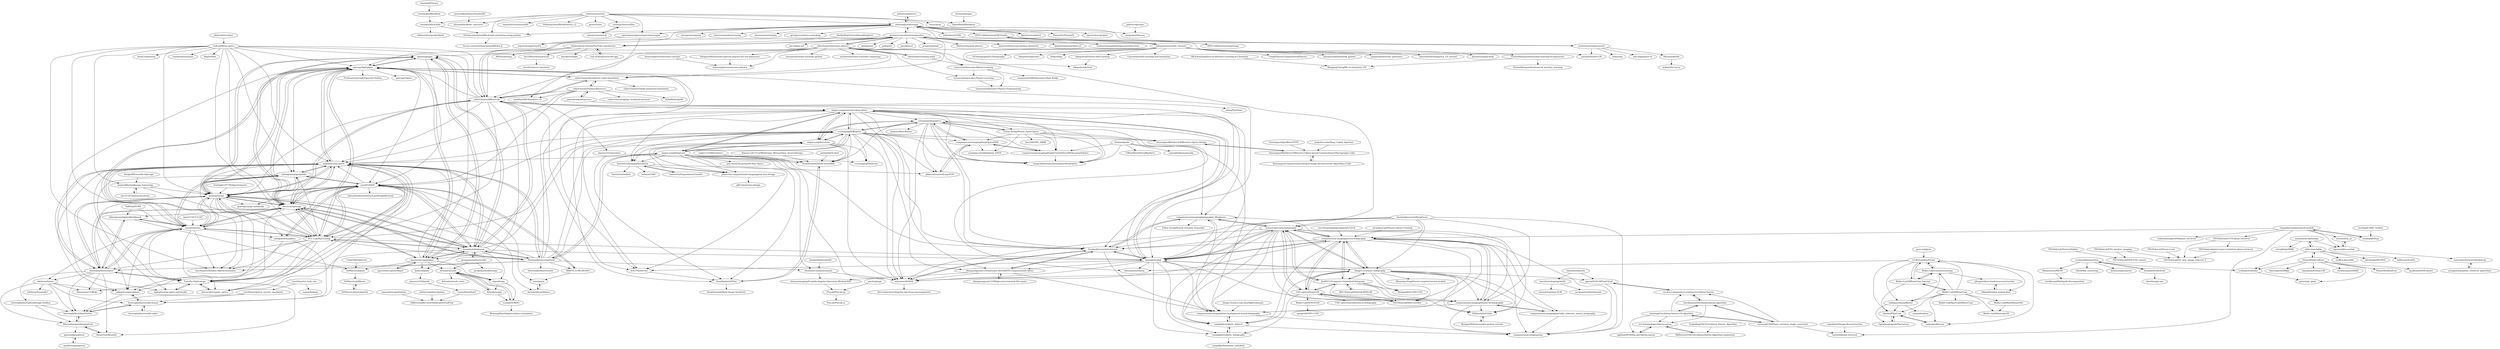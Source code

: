 digraph G {
"poliastro/poliastro" -> "einsteinpy/einsteinpy" ["e"=1]
"wbierbower/awesome-physics" -> "SwapneelM/awesome-particle-physics-for-non-physicists"
"wbierbower/awesome-physics" -> "nschloe/awesome-scientific-computing" ["e"=1]
"wbierbower/awesome-physics" -> "donovanglover/awesome-physics"
"wbierbower/awesome-physics" -> "quantum-visualizations/qmsolve"
"wbierbower/awesome-physics" -> "nbro/understanding-math" ["e"=1]
"wbierbower/awesome-physics" -> "opticspy/lightpipes"
"wbierbower/awesome-physics" -> "rossant/awesome-scientific-python"
"wbierbower/awesome-physics" -> "bchao1/awesome-holography"
"wbierbower/awesome-physics" -> "tensorush/Awesome-Maths-Learning"
"wbierbower/awesome-physics" -> "tensorush/Awesome-Physics-Learning"
"wbierbower/awesome-physics" -> "rafael-fuente/Incoherent-Light-Simulation"
"wbierbower/awesome-physics" -> "mperrin/poppy"
"wavefrontshaping/complexPyTorch" -> "computational-imaging/neural-holography" ["e"=1]
"Waller-Lab/LenslessLearning" -> "LCAV/LenslessPiCam"
"Waller-Lab/LenslessLearning" -> "siddiquesalman/flatnet"
"Waller-Lab/LenslessLearning" -> "jdrego/robust-lensless-reconstruction"
"Waller-Lab/LenslessLearning" -> "Waller-Lab/DiffuserCam-Tutorial"
"jonfanlab/GLOnet" -> "DeanHazineh/DFlat-tensorflow" ["e"=1]
"vsitzmann/deepoptics" -> "computational-imaging/DeepOpticsHDR"
"vsitzmann/deepoptics" -> "Ethan-Tseng/Neural_Nano-Optics"
"vsitzmann/deepoptics" -> "vccimaging/DiffOptics"
"vsitzmann/deepoptics" -> "computational-imaging/DepthFromDefocusWithLearnedOptics"
"vsitzmann/deepoptics" -> "wang-lizhi/QuantizationAwareDeepOptics"
"vsitzmann/deepoptics" -> "qilinsun/LearnedLargeFOV"
"vsitzmann/deepoptics" -> "DeanHazineh/DFlat-tensorflow"
"vsitzmann/deepoptics" -> "facebookresearch/holotorch"
"vsitzmann/deepoptics" -> "pvjosue/WaveBlocks"
"vsitzmann/deepoptics" -> "whywww/ASASM"
"vsitzmann/deepoptics" -> "ebezzam/waveprop"
"vsitzmann/deepoptics" -> "singer-yang/AutoLens"
"mjhoptics/ray-optics" -> "quartiq/rayopt"
"mjhoptics/ray-optics" -> "Sterncat/opticspy"
"mjhoptics/ray-optics" -> "brandondube/prysm"
"mjhoptics/ray-optics" -> "DCC-Lab/RayTracing"
"mjhoptics/ray-optics" -> "TracePy-Org/tracepy"
"mjhoptics/ray-optics" -> "mjhoptics/ray-optics-notebooks"
"mjhoptics/ray-optics" -> "HarrisonKramer/optiland"
"mjhoptics/ray-optics" -> "mess42/pyrate"
"mjhoptics/ray-optics" -> "opticspy/lightpipes"
"mjhoptics/ray-optics" -> "vccimaging/DiffOptics"
"mjhoptics/ray-optics" -> "bryancole/raypier_optics"
"mjhoptics/ray-optics" -> "heterophyllus/Geopter"
"mjhoptics/ray-optics" -> "Garchupiter/Kraken-Optical-Simulator"
"mjhoptics/ray-optics" -> "cihologramas/pyoptools"
"mjhoptics/ray-optics" -> "mjhoptics/opticalglass"
"Sourangsu/Multilevel-Diffractive-Optics-Design" -> "Sourangsu/Multilevel-Diffractive-Optics-based-Computational-Photography-Code"
"spacetelescope/poppy" -> "spacetelescope/webbpsf" ["e"=1]
"spacetelescope/poppy" -> "mperrin/poppy"
"spacetelescope/poppy" -> "opticspy/lightpipes"
"spacetelescope/poppy" -> "Sterncat/opticspy"
"spacetelescope/poppy" -> "brandondube/prysm"
"spacetelescope/poppy" -> "ehpor/hcipy"
"spacetelescope/poppy" -> "Jashcraf/poke"
"spacetelescope/poppy" -> "mjhoptics/ray-optics"
"spacetelescope/poppy" -> "AOtools/aotools"
"spacetelescope/poppy" -> "DeMarcoLab/juno"
"DCC-Lab/RayTracing" -> "quartiq/rayopt"
"DCC-Lab/RayTracing" -> "mjhoptics/ray-optics"
"DCC-Lab/RayTracing" -> "Sterncat/opticspy"
"DCC-Lab/RayTracing" -> "mess42/pyrate"
"DCC-Lab/RayTracing" -> "TracePy-Org/tracepy"
"DCC-Lab/RayTracing" -> "opticspy/lightpipes"
"DCC-Lab/RayTracing" -> "xzos/PyZDDE"
"DCC-Lab/RayTracing" -> "vccimaging/DiffOptics"
"DCC-Lab/RayTracing" -> "brandondube/prysm"
"DCC-Lab/RayTracing" -> "heterophyllus/Geopter"
"DCC-Lab/RayTracing" -> "Garchupiter/Kraken-Optical-Simulator"
"DCC-Lab/RayTracing" -> "mjhoptics/opticalglass"
"DCC-Lab/RayTracing" -> "kaanaksit/odak"
"DCC-Lab/RayTracing" -> "cihologramas/pyoptools"
"DCC-Lab/RayTracing" -> "bryancole/raypier_optics"
"openUC2/UC2-GIT" -> "mess42/pyrate" ["e"=1]
"SwapneelM/awesome-particle-physics-for-non-physicists" -> "donovanglover/awesome-physics"
"GRTLCollaboration/GRChombo" -> "GRTLCollaboration/engrenage" ["e"=1]
"GRTLCollaboration/GRChombo" -> "zachetienne/nrpytutorial"
"isyiming/Gerchberg-Saxton-GS-algorithm" -> "mvchalupnik/gerchberg-saxton"
"isyiming/Gerchberg-Saxton-GS-algorithm" -> "wxwang0104/Phase_retrieval_single_constraint"
"isyiming/Gerchberg-Saxton-GS-algorithm" -> "kurokuman/Gerchberg-Saxton-algorithm"
"isyiming/Gerchberg-Saxton-GS-algorithm" -> "mpDean9939/slm-gerchberg-saxton"
"isyiming/Gerchberg-Saxton-GS-algorithm" -> "csi-dcsc/compressive-sensing-Gerchberg-Saxton"
"tomgoldstein/phasepack-matlab" -> "necroen/toy_pr"
"tomgoldstein/phasepack-matlab" -> "ricedsp/prDeep"
"tomgoldstein/phasepack-matlab" -> "sudarshannagesh90/phase_retrieval"
"tomgoldstein/phasepack-matlab" -> "THUHoloLab/CCTV-phase-retrieval"
"tomgoldstein/phasepack-matlab" -> "liponan/ghio-matlab"
"tomgoldstein/phasepack-matlab" -> "computational-imaging/neural-holography"
"tomgoldstein/phasepack-matlab" -> "tuelwer/phase-retrieval"
"manoharan-lab/holopy" -> "adda-team/adda"
"manoharan-lab/holopy" -> "catrujilla/pyDHM"
"manoharan-lab/holopy" -> "liponan/ghio-matlab"
"brandondube/prysm" -> "mjhoptics/ray-optics"
"brandondube/prysm" -> "spacetelescope/poppy"
"brandondube/prysm" -> "quartiq/rayopt"
"brandondube/prysm" -> "bryancole/raypier_optics"
"brandondube/prysm" -> "Sterncat/opticspy"
"brandondube/prysm" -> "mperrin/poppy"
"brandondube/prysm" -> "xzos/PyZDDE"
"brandondube/prysm" -> "DCC-Lab/RayTracing"
"brandondube/prysm" -> "Jashcraf/poke"
"brandondube/prysm" -> "HarrisonKramer/optiland"
"brandondube/prysm" -> "rafael-fuente/diffractsim"
"brandondube/prysm" -> "jacopoantonello/zernike"
"brandondube/prysm" -> "kaanaksit/odak"
"brandondube/prysm" -> "vccimaging/DiffOptics"
"brandondube/prysm" -> "ehpor/hcipy"
"csi-dcsc/compressive-sensing-Gerchberg-Saxton" -> "ppozzi/SLM-3dPointCloud"
"csi-dcsc/compressive-sensing-Gerchberg-Saxton" -> "kurokuman/Gerchberg-Saxton-algorithm"
"LoveDaisy/ice_halo_sim" -> "naavis/haloray"
"LoveDaisy/ice_halo_sim" -> "LoveDaisy/optical_system_simulation"
"nzhagen/zemaxglass" -> "mjhoptics/opticalglass"
"nzhagen/zemaxglass" -> "heterophyllus/vscode-zemax"
"nzhagen/zemaxglass" -> "xzos/PyZDDE"
"dariussullivan/libzmx" -> "xzos/pyzos"
"facebookresearch/DeepFocus" -> "bchao1/awesome-holography"
"facebookresearch/DeepFocus" -> "computational-imaging/neural-3d-holography"
"facebookresearch/DeepFocus" -> "liangs111/tensor_holography"
"facebookresearch/DeepFocus" -> "computational-imaging/neural-holography"
"facebookresearch/DeepFocus" -> "complight/realistic_defocus"
"facebookresearch/DeepFocus" -> "computational-imaging/olas"
"facebookresearch/DeepFocus" -> "kaanaksit/odak"
"facebookresearch/DeepFocus" -> "facebookresearch/holotorch"
"HarrisonKramer/optiland" -> "mjhoptics/ray-optics"
"HarrisonKramer/optiland" -> "quartiq/rayopt"
"HarrisonKramer/optiland" -> "HarrisonKramer/LensAI"
"HarrisonKramer/optiland" -> "Sterncat/opticspy"
"HarrisonKramer/optiland" -> "singer-yang/DeepLens"
"HarrisonKramer/optiland" -> "brandondube/prysm"
"HarrisonKramer/optiland" -> "opticspy/lightpipes"
"HarrisonKramer/optiland" -> "Garchupiter/Kraken-Optical-Simulator"
"HarrisonKramer/optiland" -> "DCC-Lab/RayTracing"
"HarrisonKramer/optiland" -> "vccimaging/DiffOptics"
"HarrisonKramer/optiland" -> "singer-yang/AutoLens"
"HarrisonKramer/optiland" -> "MREYE-LUMC/ZOSPy"
"HarrisonKramer/optiland" -> "singer-yang/awesome-deep-optics"
"HarrisonKramer/optiland" -> "chromatix-team/chromatix"
"HarrisonKramer/optiland" -> "heterophyllus/Geopter"
"einsteinpy/einsteinpy" -> "kpeeters/cadabra2" ["e"=1]
"einsteinpy/einsteinpy" -> "zachetienne/nrpytutorial"
"einsteinpy/einsteinpy" -> "poliastro/poliastro" ["e"=1]
"einsteinpy/einsteinpy" -> "spacetimeengineer/spacetimeengine"
"einsteinpy/einsteinpy" -> "wojciechczaja/GraviPy"
"einsteinpy/einsteinpy" -> "PlasmaPy/PlasmaPy" ["e"=1]
"einsteinpy/einsteinpy" -> "GRTLCollaboration/GRChombo"
"einsteinpy/einsteinpy" -> "spacetelescope/jwst" ["e"=1]
"einsteinpy/einsteinpy" -> "bshoshany/OGRe" ["e"=1]
"einsteinpy/einsteinpy" -> "astropy/astroquery" ["e"=1]
"einsteinpy/einsteinpy" -> "quantum-visualizations/qmsolve"
"einsteinpy/einsteinpy" -> "Python-simulation/Black-hole-simulation-using-python"
"einsteinpy/einsteinpy" -> "lenstronomy/lenstronomy" ["e"=1]
"einsteinpy/einsteinpy" -> "duetosymmetry/qnm" ["e"=1]
"einsteinpy/einsteinpy" -> "georgestein/ml-in-cosmology" ["e"=1]
"TracePy-Org/tracepy" -> "bryancole/raypier_optics"
"TracePy-Org/tracepy" -> "BeamFour/Beam42"
"TracePy-Org/tracepy" -> "mjhoptics/ray-optics-notebooks"
"TracePy-Org/tracepy" -> "heterophyllus/Geopter"
"TracePy-Org/tracepy" -> "dinosauria123/Koko"
"Waller-Lab/DiffuserCam" -> "Waller-Lab/DiffuserCam-Tutorial"
"Waller-Lab/DiffuserCam" -> "Waller-Lab/LenslessLearning"
"Waller-Lab/DiffuserCam" -> "siddiquesalman/flatnet"
"Waller-Lab/DiffuserCam" -> "Waller-Lab/Miniscope3D"
"Waller-Lab/DiffuserCam" -> "Waller-Lab/SpectralDiffuserCam"
"Waller-Lab/DiffuserCam" -> "Waller-Lab/MultiWienerNet"
"Waller-Lab/DiffuserCam" -> "LCAV/LenslessPiCam"
"Waller-Lab/DiffuserCam" -> "vboomi/PhlatCam"
"Waller-Lab/DiffuserCam" -> "tanjasper/flatcam"
"spacetelescope/webbpsf" -> "spacetelescope/poppy" ["e"=1]
"wxwang0104/Phase_retrieval_single_constraint" -> "kurokuman/Gerchberg-Saxton-algorithm"
"wxwang0104/Phase_retrieval_single_constraint" -> "isyiming/Gerchberg-Saxton-GS-algorithm"
"wxwang0104/Phase_retrieval_single_constraint" -> "csi-dcsc/compressive-sensing-Gerchberg-Saxton"
"wxwang0104/Phase_retrieval_single_constraint" -> "tuelwer/phase-retrieval"
"ricedsp/prDeep" -> "tomgoldstein/phasepack-matlab"
"mjhoptics/ray-optics-notebooks" -> "TracePy-Org/tracepy"
"mjhoptics/opticalglass" -> "heterophyllus/vscode-zemax"
"mjhoptics/opticalglass" -> "heterophyllus/GlassPlotter"
"zachetienne/nrpytutorial" -> "GRTLCollaboration/GRChombo"
"zachetienne/nrpytutorial" -> "Sbozzolo/kuibit"
"zachetienne/nrpytutorial" -> "nrpy/nrpy"
"zachetienne/nrpytutorial" -> "paralab/Dendro-GR"
"zachetienne/nrpytutorial" -> "nds-org/jupyter-et"
"jacopoantonello/zernike" -> "jacopoantonello/enzpy"
"jacopoantonello/zernike" -> "AOtools/aotools"
"jacopoantonello/zernike" -> "brandondube/prysm"
"cwgoddard/Image-Reconstruction" -> "tuelwer/phase-retrieval"
"THUHoloLab/FZA_lensless_imaging" -> "THUHoloLab/DNN-FZA_camera"
"THUHoloLab/FZA_lensless_imaging" -> "THUHoloLab/CS_twin_image_removal_1"
"ehpor/hcipy" -> "AOtools/aotools"
"ehpor/hcipy" -> "AOtools/soapy"
"ehpor/hcipy" -> "rconan/OOMAO"
"CodeFHD/OptiCore" -> "DeMarcoLab/juno"
"pearsonkyle/Data-VisualizAR" -> "silvaan/blackhole_raytracer" ["e"=1]
"kurokuman/Gerchberg-Saxton-algorithm" -> "csi-dcsc/compressive-sensing-Gerchberg-Saxton"
"kurokuman/Gerchberg-Saxton-algorithm" -> "wxwang0104/Phase_retrieval_single_constraint"
"kurokuman/Gerchberg-Saxton-algorithm" -> "mvchalupnik/gerchberg-saxton"
"kurokuman/Gerchberg-Saxton-algorithm" -> "isyiming/Gerchberg-Saxton-GS-algorithm"
"lukepolson/Python-Self-Learning" -> "lukepolson/School"
"Python-simulation/Black-hole-simulation-using-python" -> "lucass-carneiro/QuasinormalModes.jl"
"Waller-Lab/DiffuserCam-Tutorial" -> "Waller-Lab/DiffuserCam"
"Waller-Lab/DiffuserCam-Tutorial" -> "LCAV/LenslessPiCam"
"Waller-Lab/DiffuserCam-Tutorial" -> "vboomi/PhlatCam"
"Waller-Lab/DiffuserCam-Tutorial" -> "Waller-Lab/LenslessLearning"
"ml4astro/galaxy2galaxy" -> "DifferentiableUniverseInitiative/GalFlow"
"Sourangsu/OpenWaveFDTD" -> "Sourangsu/Multilevel-Diffractive-Optics-based-Computational-Photography-Code"
"Sourangsu/Computational-Integral-Image-Recontruction-Algorithms-Code" -> "Sourangsu/Multilevel-Diffractive-Optics-based-Computational-Photography-Code"
"spacetimeengineer/spacetimeengine" -> "wojciechczaja/GraviPy"
"spacetimeengineer/spacetimeengine" -> "marl0ny/QM-Simulator-1D" ["e"=1]
"THUHoloLab/TextureDeblur" -> "THUHoloLab/DNN-FZA_camera"
"mess42/pyrate" -> "quartiq/rayopt"
"mess42/pyrate" -> "Sterncat/opticspy"
"mess42/pyrate" -> "heterophyllus/Geopter"
"mess42/pyrate" -> "cihologramas/pyoptools"
"mess42/pyrate" -> "mjhoptics/ray-optics"
"mess42/pyrate" -> "DCC-Lab/RayTracing"
"mess42/pyrate" -> "chbergmann/OpticsWorkbench"
"mess42/pyrate" -> "nzhagen/zemaxglass"
"mess42/pyrate" -> "TracePy-Org/tracepy"
"mess42/pyrate" -> "edeforas/Astree"
"mess42/pyrate" -> "opticspy/lightpipes"
"mess42/pyrate" -> "Garchupiter/Kraken-Optical-Simulator"
"mess42/pyrate" -> "xzos/PyZDDE"
"mess42/pyrate" -> "bryancole/raypier_optics"
"mess42/pyrate" -> "mjhoptics/opticalglass"
"computational-imaging/DeepOpticsHDR" -> "vsitzmann/deepoptics"
"computational-imaging/DeepOpticsHDR" -> "computational-imaging/DepthFromDefocusWithLearnedOptics"
"computational-imaging/DeepOpticsHDR" -> "qilinsun/LearnedLargeFOV"
"computational-imaging/DeepOpticsHDR" -> "wang-lizhi/QuantizationAwareDeepOptics"
"computational-imaging/DeepOpticsHDR" -> "yuanlong-o/mobilephone_EDOF"
"FlorianMarquardt/machine-learning-for-physicists" -> "FlorianMarquardt/advanced_machine_learning"
"FlorianMarquardt/machine-learning-for-physicists" -> "BingqingCheng/ML-in-chemistry-101"
"sirxemic/Interstellar" -> "sirxemic/wormhole"
"rossning92/Blackhole" -> "oseiskar/black-hole"
"AHU-HoloLab/HoloLib-MATLAB" -> "JackHCC/Computer-Generated-Hologram"
"AHU-HoloLab/HoloLib-MATLAB" -> "THUHoloLab/Holo-encoder"
"rafael-fuente/Python-Raytracer" -> "jamesbowman/raytrace"
"rafael-fuente/Python-Raytracer" -> "rafael-fuente/Incoherent-Light-Simulation"
"rafael-fuente/Python-Raytracer" -> "rafael-fuente/sightpy-weekend-raytracer"
"rafael-fuente/Python-Raytracer" -> "rafael-fuente/diffractsim"
"rafael-fuente/Python-Raytracer" -> "Pella86/Snake4d"
"rafael-fuente/Python-Raytracer" -> "marl0ny/QM-Simulator-1D" ["e"=1]
"rafael-fuente/Python-Raytracer" -> "xzos/PyZDDE"
"rafael-fuente/Python-Raytracer" -> "mjhoptics/ray-optics"
"liponan/ghio-matlab" -> "necroen/toy_pr"
"liponan/ghio-matlab" -> "samuelmcdermott/shrinkwrap"
"UNC-optics/DeepCGH" -> "JackHCC/Computer-Generated-Hologram"
"UNC-optics/DeepCGH" -> "THUHoloLab/Holo-encoder"
"UNC-optics/DeepCGH" -> "computational-imaging/neural-holography"
"UNC-optics/DeepCGH" -> "bchao1/awesome-holography"
"UNC-optics/DeepCGH" -> "Waller-Lab/NOVOCGH"
"UNC-optics/DeepCGH" -> "computational-imaging/neural-3d-holography"
"UNC-optics/DeepCGH" -> "UNC-optics/Introduction-to-holography"
"UNC-optics/DeepCGH" -> "complight/realistic_holography"
"UNC-optics/DeepCGH" -> "liangs111/tensor_holography"
"qilinsun/LearnedLargeFOV" -> "computational-imaging/DeepOpticsHDR"
"HomerReid/scuff-em" -> "HomerReid/buff-em"
"HomerReid/scuff-em" -> "jmakitalo/for90-mom2"
"HomerReid/scuff-em" -> "ovidiopr/scattnlay"
"HomerReid/scuff-em" -> "fancompute/fdfdpy" ["e"=1]
"HomerReid/scuff-em" -> "adda-team/adda"
"HomerReid/scuff-em" -> "gevero/py_gmm"
"HomerReid/scuff-em" -> "Gjacquenot/Puma-EM" ["e"=1]
"HomerReid/scuff-em" -> "wsshin/maxwellfdfd" ["e"=1]
"heterophyllus/vscode-zemax" -> "heterophyllus/GlassPlotter"
"heterophyllus/vscode-zemax" -> "heterophyllus/vscode-codev"
"heterophyllus/vscode-zemax" -> "mjhoptics/opticalglass"
"THUHoloLab/Dense-U-net" -> "THUHoloLab/CS_twin_image_removal_1"
"ovidiopr/scattnlay" -> "gevero/py_gmm"
"TanGeeGo/ImagingSimulation" -> "TanGeeGo/DegradationTransfer"
"TanGeeGo/ImagingSimulation" -> "TanGeeGo/toolbox"
"TanGeeGo/ImagingSimulation" -> "qilinsun/LearnedLargeFOV"
"TanGeeGo/ImagingSimulation" -> "leehsiu/UABC"
"TanGeeGo/ImagingSimulation" -> "princeton-computational-imaging/joint-lens-design"
"Sterncat/opticspy" -> "quartiq/rayopt"
"Sterncat/opticspy" -> "mjhoptics/ray-optics"
"Sterncat/opticspy" -> "mess42/pyrate"
"Sterncat/opticspy" -> "opticspy/lightpipes"
"Sterncat/opticspy" -> "cihologramas/pyoptools"
"Sterncat/opticspy" -> "mperrin/poppy"
"Sterncat/opticspy" -> "DCC-Lab/RayTracing"
"Sterncat/opticspy" -> "spacetelescope/poppy"
"Sterncat/opticspy" -> "xzos/PyZDDE"
"Sterncat/opticspy" -> "heterophyllus/Geopter"
"Sterncat/opticspy" -> "brandondube/prysm"
"Sterncat/opticspy" -> "TracePy-Org/tracepy"
"Sterncat/opticspy" -> "HarrisonKramer/optiland"
"Sterncat/opticspy" -> "chbergmann/OpticsWorkbench"
"Sterncat/opticspy" -> "rafael-fuente/diffractsim"
"pyxu-org/pyxu" -> "LCAV/LenslessPiCam" ["e"=1]
"quartiq/rayopt" -> "mjhoptics/ray-optics"
"quartiq/rayopt" -> "Sterncat/opticspy"
"quartiq/rayopt" -> "cihologramas/pyoptools"
"quartiq/rayopt" -> "mess42/pyrate"
"quartiq/rayopt" -> "quartiq/rayopt-notebooks"
"quartiq/rayopt" -> "DCC-Lab/RayTracing"
"quartiq/rayopt" -> "xzos/PyZDDE"
"quartiq/rayopt" -> "TracePy-Org/tracepy"
"quartiq/rayopt" -> "mperrin/poppy"
"quartiq/rayopt" -> "nzhagen/zemaxglass"
"quartiq/rayopt" -> "opticspy/lightpipes"
"quartiq/rayopt" -> "heterophyllus/Geopter"
"quartiq/rayopt" -> "mjhoptics/opticalglass"
"quartiq/rayopt" -> "brandondube/prysm"
"quartiq/rayopt" -> "Garchupiter/Kraken-Optical-Simulator"
"Sbozzolo/kuibit" -> "wokast/PyCactus"
"amv213/ComponentLibrary" -> "damienBloch/inkscape-raytracing"
"spacetelescope/tinytim" -> "DifferentiableUniverseInitiative/GalFlow"
"AOtools/soapy" -> "AOtools/aotools"
"AOtools/soapy" -> "rconan/OOMAO"
"rafael-fuente/Incoherent-Light-Simulation" -> "rafael-fuente/diffractsim"
"rafael-fuente/Incoherent-Light-Simulation" -> "rafael-fuente/N-body-numerical-simulation"
"rafael-fuente/Incoherent-Light-Simulation" -> "opticspy/lightpipes"
"rafael-fuente/Incoherent-Light-Simulation" -> "rafael-fuente/Python-Raytracer"
"heterophyllus/OpticalDesign-Toolbox" -> "heterophyllus/GlassPlotter"
"heterophyllus/OpticalDesign-Toolbox" -> "dibyendumajumdar/goptical"
"DeMarcoLab/autolamella" -> "DeMarcoLab/fibsem"
"raghu1153/MetaOptics" -> "DeanHazineh/DFlat-tensorflow" ["e"=1]
"tanjasper/flatcam" -> "vboomi/PhlatCam"
"jorgebaccauis/Deep_Coded_Aperture" -> "Sourangsu/Multilevel-Diffractive-Optics-based-Computational-Photography-Code"
"ppozzi/SLM-3dPointCloud" -> "csi-dcsc/compressive-sensing-Gerchberg-Saxton"
"ppozzi/SLM-3dPointCloud" -> "computational-imaging/olas"
"siddiquesalman/flatnet" -> "vboomi/PhlatCam"
"siddiquesalman/flatnet" -> "OpenImagingLab/PhoCoLens"
"siddiquesalman/flatnet" -> "antipa/lensless"
"ptycho/ptypy" -> "PtyLab/PtyLab.py"
"heterophyllus/vscode-codev" -> "heterophyllus/vscode-zemax"
"LoveDaisy/optical_system_simulation" -> "heterophyllus/vscode-zemax"
"LoveDaisy/optical_system_simulation" -> "heterophyllus/GlassPlotter"
"dibyendumajumdar/goptical" -> "BeamFour/Beam42"
"dibyendumajumdar/goptical" -> "galchinsky/goptical"
"dibyendumajumdar/goptical" -> "heterophyllus/GlassPlotter"
"heterophyllus/GlassPlotter" -> "heterophyllus/vscode-zemax"
"heterophyllus/GlassPlotter" -> "dibyendumajumdar/goptical"
"lukepolson/youtube_channel" -> "quantum-visualizations/qmsolve"
"lukepolson/youtube_channel" -> "lukepolson/Python-Self-Learning"
"lukepolson/youtube_channel" -> "PyTomography/PyTomography" ["e"=1]
"lukepolson/youtube_channel" -> "lukepolson/qmsolve"
"lukepolson/youtube_channel" -> "sfepy/sfepy" ["e"=1]
"lukepolson/youtube_channel" -> "Ceyron/machine-learning-and-simulation" ["e"=1]
"lukepolson/youtube_channel" -> "rafael-fuente/diffractsim"
"lukepolson/youtube_channel" -> "CompPhysics/ComputationalPhysics" ["e"=1]
"lukepolson/youtube_channel" -> "FlorianMarquardt/machine-learning-for-physicists"
"lukepolson/youtube_channel" -> "dynamicslab/databook_python" ["e"=1]
"lukepolson/youtube_channel" -> "lukepolson/School"
"lukepolson/youtube_channel" -> "joamatab/awesome_photonics" ["e"=1]
"lukepolson/youtube_channel" -> "c0rychu/SchrodingerEq_1D_tutorial"
"lukepolson/youtube_channel" -> "dynamicslab/pysindy" ["e"=1]
"lukepolson/youtube_channel" -> "einsteinpy/einsteinpy"
"ML4chemArg/Intro-to-Machine-Learning-in-Chemistry" -> "BingqingCheng/ML-in-chemistry-101"
"rafael-fuente/diffractsim" -> "rafael-fuente/Incoherent-Light-Simulation"
"rafael-fuente/diffractsim" -> "brandondube/prysm"
"rafael-fuente/diffractsim" -> "quantum-visualizations/qmsolve"
"rafael-fuente/diffractsim" -> "mjhoptics/ray-optics"
"rafael-fuente/diffractsim" -> "Sterncat/opticspy"
"rafael-fuente/diffractsim" -> "opticspy/lightpipes"
"rafael-fuente/diffractsim" -> "kaanaksit/odak"
"rafael-fuente/diffractsim" -> "kch3782/torcwa" ["e"=1]
"rafael-fuente/diffractsim" -> "mperrin/poppy"
"rafael-fuente/diffractsim" -> "quartiq/rayopt"
"rafael-fuente/diffractsim" -> "DCC-Lab/RayTracing"
"rafael-fuente/diffractsim" -> "spacetelescope/poppy"
"rafael-fuente/diffractsim" -> "singer-yang/awesome-deep-optics"
"rafael-fuente/diffractsim" -> "facebookresearch/holotorch"
"rafael-fuente/diffractsim" -> "sbyrnes321/metalens" ["e"=1]
"rantonels/starless" -> "rantonels/schwarzschild"
"rantonels/starless" -> "oseiskar/black-hole"
"rantonels/starless" -> "einsteinpy/einsteinpy"
"rantonels/starless" -> "HollowaySean/BlackHoleViz_v2"
"rantonels/starless" -> "flannelhead/blackstar"
"rantonels/starless" -> "Python-simulation/Black-hole-simulation-using-python"
"rantonels/starless" -> "spacetimeengineer/spacetimeengine"
"rantonels/starless" -> "silvaan/blackhole_raytracer"
"rantonels/starless" -> "gyoto/Gyoto"
"rantonels/starless" -> "sirxemic/Interstellar"
"rantonels/starless" -> "luxsrc/gray"
"liangs111/tensor_holography" -> "computational-imaging/neural-holography"
"liangs111/tensor_holography" -> "computational-imaging/neural-3d-holography"
"liangs111/tensor_holography" -> "bchao1/awesome-holography"
"liangs111/tensor_holography" -> "UNC-optics/DeepCGH"
"liangs111/tensor_holography" -> "JackHCC/Computer-Generated-Hologram"
"liangs111/tensor_holography" -> "computational-imaging/olas"
"liangs111/tensor_holography" -> "computational-imaging/partially_coherent_neural_holography"
"liangs111/tensor_holography" -> "kaanaksit/odak"
"liangs111/tensor_holography" -> "THUHoloLab/Holo-encoder"
"liangs111/tensor_holography" -> "ppozzi/SLM-3dPointCloud"
"liangs111/tensor_holography" -> "Zhenxing-Dong/Fourier-inspired-neural-module"
"liangs111/tensor_holography" -> "SXHyeah/Self-Holo"
"liangs111/tensor_holography" -> "whywww/ASASM"
"liangs111/tensor_holography" -> "complight/realistic_defocus"
"liangs111/tensor_holography" -> "flyingwolfz/CCNN-CGH"
"mcmahon-lab/Physics-Aware-Training" -> "computational-imaging/neural-holography" ["e"=1]
"bryancole/raypier_optics" -> "TracePy-Org/tracepy"
"tensorush/Awesome-Maths-Learning" -> "manjunath5496/Awesome-Math-Books" ["e"=1]
"tensorush/Awesome-Maths-Learning" -> "tensorush/Awesome-Physics-Learning"
"tensorush/Awesome-Maths-Learning" -> "tensorush/Awesome-Physics-Programming"
"quantum-visualizations/qmsolve" -> "rafael-fuente/diffractsim"
"quantum-visualizations/qmsolve" -> "qutip/qutip" ["e"=1]
"quantum-visualizations/qmsolve" -> "lukepolson/youtube_channel"
"quantum-visualizations/qmsolve" -> "rafael-fuente/Incoherent-Light-Simulation"
"quantum-visualizations/qmsolve" -> "wbierbower/awesome-physics"
"quantum-visualizations/qmsolve" -> "psi4/psi4" ["e"=1]
"quantum-visualizations/qmsolve" -> "pyscf/pyscf" ["e"=1]
"quantum-visualizations/qmsolve" -> "jcmgray/quimb" ["e"=1]
"quantum-visualizations/qmsolve" -> "einsteinpy/einsteinpy"
"quantum-visualizations/qmsolve" -> "nilsberglund-orleans/YouTube-simulations"
"quantum-visualizations/qmsolve" -> "Matheart/manim-physics" ["e"=1]
"quantum-visualizations/qmsolve" -> "lmmentel/awesome-python-chemistry" ["e"=1]
"quantum-visualizations/qmsolve" -> "qojulia/QuantumOptics.jl" ["e"=1]
"quantum-visualizations/qmsolve" -> "ssebastianmag/hydrogen-wavefunctions"
"quantum-visualizations/qmsolve" -> "jax-md/jax-md" ["e"=1]
"rossning92/movy" -> "rossning92/Blackhole" ["e"=1]
"HackerPoet/FractalSoundExplorer" -> "nilsberglund-orleans/YouTube-simulations" ["e"=1]
"burghoff/Scientific-Inkscape" -> "damienBloch/inkscape-raytracing" ["e"=1]
"THUHoloLab/Holo-encoder" -> "UNC-optics/DeepCGH"
"flyingwolfz/holoencoder-python-version" -> "SXHyeah/Self-Holo"
"TadPath/PUMA" -> "chbergmann/OpticsWorkbench" ["e"=1]
"TadPath/PUMA" -> "mess42/pyrate" ["e"=1]
"THUHoloLab/pixel-super-resolution-phase-retrieval" -> "THUHoloLab/CS_twin_image_removal_1"
"THUHoloLab/CCTV-phase-retrieval" -> "THUHoloLab/pixel-super-resolution-phase-retrieval"
"THUHoloLab/CCTV-phase-retrieval" -> "THUHoloLab/CS_twin_image_removal_1"
"kaanaksit/odak" -> "facebookresearch/holotorch"
"kaanaksit/odak" -> "computational-imaging/neural-holography"
"kaanaksit/odak" -> "complight/realistic_defocus"
"kaanaksit/odak" -> "bchao1/awesome-holography"
"kaanaksit/odak" -> "complight/realistic_holography"
"kaanaksit/odak" -> "zhaoguangyuan123/Awesome-SIGGRAPH-Computational-Optics"
"kaanaksit/odak" -> "ebezzam/waveprop"
"kaanaksit/odak" -> "computational-imaging/holographic-AR-glasses"
"kaanaksit/odak" -> "liangs111/tensor_holography"
"kaanaksit/odak" -> "computational-imaging/time-multiplexed-neural-holography"
"kaanaksit/odak" -> "vsitzmann/deepoptics"
"kaanaksit/odak" -> "computational-imaging/neural-3d-holography"
"kaanaksit/odak" -> "singer-yang/awesome-deep-optics"
"kaanaksit/odak" -> "whywww/ASASM"
"kaanaksit/odak" -> "kch3782/torcwa" ["e"=1]
"nilsberglund-orleans/YouTube-simulations" -> "0x23/WaveSimulator2D"
"nilsberglund-orleans/YouTube-simulations" -> "quantum-visualizations/qmsolve"
"nilsberglund-orleans/YouTube-simulations" -> "bastibe/twilight"
"nilsberglund-orleans/YouTube-simulations" -> "tom-mohr/particle-life-app" ["e"=1]
"nilsberglund-orleans/YouTube-simulations" -> "BIDS/colormap" ["e"=1]
"nilsberglund-orleans/YouTube-simulations" -> "rafael-fuente/diffractsim"
"leswright1977/PySpectrometer" -> "quartiq/rayopt" ["e"=1]
"heterophyllus/Geopter" -> "chbergmann/OpticsWorkbench"
"heterophyllus/Geopter" -> "TracePy-Org/tracepy"
"heterophyllus/Geopter" -> "dinosauria123/Koko"
"heterophyllus/Geopter" -> "mess42/pyrate"
"heterophyllus/Geopter" -> "heterophyllus/OpticalDesign-Toolbox"
"heterophyllus/Geopter" -> "edeforas/Astree"
"heterophyllus/Geopter" -> "BeamFour/Beam42"
"heterophyllus/Geopter" -> "heterophyllus/GlassPlotter"
"heterophyllus/Geopter" -> "quartiq/rayopt"
"heterophyllus/Geopter" -> "mjhoptics/ray-optics"
"heterophyllus/Geopter" -> "Sterncat/opticspy"
"damienBloch/inkscape-raytracing" -> "amv213/ComponentLibrary"
"damienBloch/inkscape-raytracing" -> "DCC-Lab/RayTracing"
"damienBloch/inkscape-raytracing" -> "quartiq/rayopt"
"tensorush/Awesome-Physics-Learning" -> "tensorush/Awesome-Physics-Programming"
"Waller-Lab/MultiWienerNet" -> "Waller-Lab/Miniscope3D"
"chbergmann/OpticsWorkbench" -> "heterophyllus/Geopter"
"chbergmann/OpticsWorkbench" -> "mess42/pyrate"
"chbergmann/OpticsWorkbench" -> "DeMarcoLab/juno"
"Raman-Lab-UCLA/Multiclass_Metasurface_InverseDesign" -> "DeanHazineh/DFlat-tensorflow" ["e"=1]
"Hinamoooon/MENP" -> "terekhovpd/Multipole-Decomposition"
"TanGeeGo/DegradationTransfer" -> "TanGeeGo/ImagingSimulation"
"computational-imaging/neural-holography" -> "computational-imaging/neural-3d-holography"
"computational-imaging/neural-holography" -> "liangs111/tensor_holography"
"computational-imaging/neural-holography" -> "bchao1/awesome-holography"
"computational-imaging/neural-holography" -> "UNC-optics/DeepCGH"
"computational-imaging/neural-holography" -> "computational-imaging/partially_coherent_neural_holography"
"computational-imaging/neural-holography" -> "kaanaksit/odak"
"computational-imaging/neural-holography" -> "THUHoloLab/Holo-encoder"
"computational-imaging/neural-holography" -> "facebookresearch/holotorch"
"computational-imaging/neural-holography" -> "SXHyeah/Self-Holo"
"computational-imaging/neural-holography" -> "JackHCC/Computer-Generated-Hologram"
"computational-imaging/neural-holography" -> "computational-imaging/olas"
"computational-imaging/neural-holography" -> "computational-imaging/time-multiplexed-neural-holography"
"computational-imaging/neural-holography" -> "whywww/ASASM"
"computational-imaging/neural-holography" -> "computational-imaging/holographic-AR-glasses"
"computational-imaging/neural-holography" -> "complight/realistic_defocus"
"complight/realistic_holography" -> "complight/realistic_defocus"
"complight/realistic_holography" -> "complight/holobeam_multiholo"
"bshoshany/OGRe" -> "paralab/Dendro-GR" ["e"=1]
"Sourangsu/Multilevel-Diffractive-Optics-based-Computational-Photography-Code" -> "Sourangsu/Multilevel-Diffractive-Optics-Design"
"Sourangsu/Multilevel-Diffractive-Optics-based-Computational-Photography-Code" -> "Sourangsu/Computational-Integral-Image-Recontruction-Algorithms-Code"
"donovanglover/awesome-calculus" -> "donovanglover/awesome-physics"
"mvchalupnik/gerchberg-saxton" -> "MiZhou22/GSA-Gerchberg-Saxton-Algorithm-Implement"
"mvchalupnik/gerchberg-saxton" -> "mpDean9939/slm-gerchberg-saxton"
"computational-imaging/DepthFromDefocusWithLearnedOptics" -> "wang-lizhi/QuantizationAwareDeepOptics"
"computational-imaging/DepthFromDefocusWithLearnedOptics" -> "computational-imaging/DeepOpticsHDR"
"computational-imaging/partially_coherent_neural_holography" -> "computational-imaging/neural-3d-holography"
"computational-imaging/partially_coherent_neural_holography" -> "computational-imaging/olas"
"cihologramas/pyoptools" -> "quartiq/rayopt"
"cihologramas/pyoptools" -> "TracePy-Org/tracepy"
"cihologramas/pyoptools" -> "mess42/pyrate"
"cihologramas/pyoptools" -> "Sterncat/opticspy"
"cihologramas/pyoptools" -> "xzos/PyZDDE"
"cihologramas/pyoptools" -> "mjhoptics/ray-optics"
"CosmoStat/wf-psf" -> "DifferentiableUniverseInitiative/GalFlow"
"BeamFour/Beam42" -> "dibyendumajumdar/goptical"
"fastplotlib/fastplotlib" -> "chromatix-team/chromatix" ["e"=1]
"tom-mohr/particle-life-app" -> "nilsberglund-orleans/YouTube-simulations" ["e"=1]
"kch3782/torcwa" -> "DeanHazineh/DFlat" ["e"=1]
"Ethan-Tseng/Neural_Nano-Optics" -> "wang-lizhi/QuantizationAwareDeepOptics"
"Ethan-Tseng/Neural_Nano-Optics" -> "vsitzmann/deepoptics"
"Ethan-Tseng/Neural_Nano-Optics" -> "computational-imaging/DeepOpticsHDR"
"Ethan-Tseng/Neural_Nano-Optics" -> "computational-imaging/DepthFromDefocusWithLearnedOptics"
"Ethan-Tseng/Neural_Nano-Optics" -> "computational-imaging/holographic-AR-glasses"
"Ethan-Tseng/Neural_Nano-Optics" -> "yhy258/EIDL_DRMI"
"Ethan-Tseng/Neural_Nano-Optics" -> "yuanlong-o/mobilephone_EDOF"
"Ethan-Tseng/Neural_Nano-Optics" -> "Sourangsu/Multilevel-Diffractive-Optics-Design"
"oseiskar/black-hole" -> "vlwkaos/threejs-blackhole"
"oseiskar/black-hole" -> "Python-simulation/Black-hole-simulation-using-python"
"sbyrnes321/metalens" -> "DeanHazineh/DFlat-tensorflow" ["e"=1]
"sbyrnes321/metalens" -> "DeanHazineh/DFlat" ["e"=1]
"adda-team/adda" -> "manoharan-lab/holopy"
"adda-team/adda" -> "steffen-kiess/dda"
"adda-team/adda" -> "HomerReid/scuff-em"
"adda-team/adda" -> "kitchenknif/PyDDA"
"adda-team/adda" -> "hohlraum/ScatPy"
"adda-team/adda" -> "ovidiopr/scattnlay"
"bchao1/awesome-holography" -> "computational-imaging/neural-holography"
"bchao1/awesome-holography" -> "computational-imaging/neural-3d-holography"
"bchao1/awesome-holography" -> "JackHCC/Computer-Generated-Hologram"
"bchao1/awesome-holography" -> "complight/realistic_defocus"
"bchao1/awesome-holography" -> "whywww/ASASM"
"bchao1/awesome-holography" -> "UNC-optics/DeepCGH"
"bchao1/awesome-holography" -> "computational-imaging/holographic-AR-glasses"
"bchao1/awesome-holography" -> "computational-imaging/time-multiplexed-neural-holography"
"bchao1/awesome-holography" -> "complight/realistic_holography"
"bchao1/awesome-holography" -> "kaanaksit/odak"
"bchao1/awesome-holography" -> "facebookresearch/holotorch"
"bchao1/awesome-holography" -> "liangs111/tensor_holography"
"bchao1/awesome-holography" -> "THUHoloLab/Holo-encoder"
"bchao1/awesome-holography" -> "SXHyeah/Self-Holo"
"JackHCC/Computer-Generated-Hologram" -> "UNC-optics/DeepCGH"
"JackHCC/Computer-Generated-Hologram" -> "bchao1/awesome-holography"
"JackHCC/Computer-Generated-Hologram" -> "THUHoloLab/Holo-encoder"
"JackHCC/Computer-Generated-Hologram" -> "AHU-HoloLab/HoloLib-MATLAB"
"JackHCC/Computer-Generated-Hologram" -> "computational-imaging/neural-holography"
"JackHCC/Computer-Generated-Hologram" -> "flyingwolfz/CCNN-CGH"
"JackHCC/Computer-Generated-Hologram" -> "liangs111/tensor_holography"
"JackHCC/Computer-Generated-Hologram" -> "SXHyeah/Self-Holo"
"JackHCC/Computer-Generated-Hologram" -> "computational-imaging/neural-3d-holography"
"MREYE-LUMC/ZOSPy" -> "xzos/pyzos"
"MREYE-LUMC/ZOSPy" -> "xzos/PyZDDE"
"computational-imaging/neural-3d-holography" -> "computational-imaging/partially_coherent_neural_holography"
"computational-imaging/neural-3d-holography" -> "computational-imaging/olas"
"computational-imaging/neural-3d-holography" -> "computational-imaging/neural-holography"
"computational-imaging/neural-3d-holography" -> "computational-imaging/time-multiplexed-neural-holography"
"computational-imaging/neural-3d-holography" -> "SXHyeah/Self-Holo"
"vccimaging/DiffOptics" -> "singer-yang/awesome-deep-optics"
"vccimaging/DiffOptics" -> "princeton-computational-imaging/joint-lens-design"
"vccimaging/DiffOptics" -> "singer-yang/AutoLens"
"vccimaging/DiffOptics" -> "singer-yang/DeepLens"
"vccimaging/DiffOptics" -> "vsitzmann/deepoptics"
"vccimaging/DiffOptics" -> "vccimaging/DeepLens"
"vccimaging/DiffOptics" -> "whywww/ASASM"
"vccimaging/DiffOptics" -> "facebookresearch/holotorch"
"vccimaging/DiffOptics" -> "TanGeeGo/ImagingSimulation"
"vccimaging/DiffOptics" -> "wang-lizhi/QuantizationAwareDeepOptics"
"vccimaging/DiffOptics" -> "qilinsun/LearnedLargeFOV"
"vccimaging/DiffOptics" -> "DeanHazineh/DFlat-tensorflow"
"vccimaging/DiffOptics" -> "computational-imaging/DeepOpticsHDR"
"vccimaging/DiffOptics" -> "zhaoguangyuan123/Awesome-SIGGRAPH-Computational-Optics"
"vccimaging/DiffOptics" -> "Sourangsu/Multilevel-Diffractive-Optics-Design"
"mperrin/poppy" -> "opticspy/lightpipes"
"mperrin/poppy" -> "spacetelescope/poppy"
"mperrin/poppy" -> "quartiq/rayopt"
"mperrin/poppy" -> "Sterncat/opticspy"
"mperrin/poppy" -> "brandondube/prysm"
"mperrin/poppy" -> "xzos/PyZDDE"
"complight/realistic_defocus" -> "computational-imaging/time-multiplexed-neural-holography"
"complight/realistic_defocus" -> "computational-imaging/olas"
"complight/realistic_defocus" -> "complight/realistic_holography"
"LCAV/LenslessPiCam" -> "vboomi/PhlatCam"
"LCAV/LenslessPiCam" -> "Waller-Lab/LenslessLearning"
"LCAV/LenslessPiCam" -> "ebezzam/waveprop"
"LCAV/LenslessPiCam" -> "siddiquesalman/flatnet"
"LCAV/LenslessPiCam" -> "tanjasper/flatcam"
"LCAV/LenslessPiCam" -> "Waller-Lab/DiffuserCam-Tutorial"
"LCAV/LenslessPiCam" -> "oliland/lensless-primal-dual"
"zhaoguangyuan123/Awesome-SIGGRAPH-Computational-Optics" -> "zhaoguangyuan123/Make-your-research-life-easier"
"zhaoguangyuan123/Awesome-SIGGRAPH-Computational-Optics" -> "whywww/ASASM"
"zhaoguangyuan123/Awesome-SIGGRAPH-Computational-Optics" -> "facebookresearch/holotorch"
"zhaoguangyuan123/Awesome-SIGGRAPH-Computational-Optics" -> "computational-imaging/time-multiplexed-neural-holography"
"zhaoguangyuan123/Awesome-SIGGRAPH-Computational-Optics" -> "bionanoimaging/Scalable-Angular-Spectrum-Method-SAS"
"kpeeters/cadabra2" -> "einsteinpy/einsteinpy" ["e"=1]
"MiZhou22/GSA-Gerchberg-Saxton-Algorithm-Implement" -> "mvchalupnik/gerchberg-saxton"
"shwbaek/pado" -> "wang-lizhi/QuantizationAwareDeepOptics"
"shwbaek/pado" -> "computational-imaging/DepthFromDefocusWithLearnedOptics"
"shwbaek/pado" -> "T2Kim/DeepVirtualMarkers" ["e"=1]
"shwbaek/pado" -> "ycjungSubhuman/cyobj" ["e"=1]
"shwbaek/pado" -> "computational-imaging/time-multiplexed-neural-holography"
"DeMarcoLab/juno" -> "DeMarcoLab/fibsem"
"zhaoguangyuan123/Make-your-research-life-easier" -> "zhaoguangyuan123/Awesome-SIGGRAPH-Computational-Optics"
"jadexter/grtrans" -> "hungyipu/Odyssey"
"samuelmcdermott/shrinkwrap" -> "jeongsol-kim/phase_retrieval_algorithms"
"sirxemic/wormhole" -> "sirxemic/Interstellar"
"jdrego/robust-lensless-reconstruction" -> "oliland/lensless-primal-dual"
"ricktu288/ray-optics" -> "mjhoptics/ray-optics"
"ricktu288/ray-optics" -> "Sterncat/opticspy"
"ricktu288/ray-optics" -> "rafael-fuente/diffractsim"
"ricktu288/ray-optics" -> "opticspy/lightpipes"
"ricktu288/ray-optics" -> "mess42/pyrate"
"ricktu288/ray-optics" -> "DCC-Lab/RayTracing"
"ricktu288/ray-optics" -> "quartiq/rayopt"
"ricktu288/ray-optics" -> "NanoComp/meep" ["e"=1]
"ricktu288/ray-optics" -> "damienBloch/inkscape-raytracing"
"ricktu288/ray-optics" -> "Garchupiter/Kraken-Optical-Simulator"
"ricktu288/ray-optics" -> "spacetelescope/poppy"
"ricktu288/ray-optics" -> "cihologramas/pyoptools"
"ricktu288/ray-optics" -> "tunabrain/tantalum" ["e"=1]
"ricktu288/ray-optics" -> "mperrin/poppy"
"ricktu288/ray-optics" -> "flaport/fdtd" ["e"=1]
"singer-yang/DeepLens" -> "singer-yang/awesome-deep-optics"
"singer-yang/DeepLens" -> "singer-yang/AutoLens"
"singer-yang/DeepLens" -> "vccimaging/DiffOptics"
"singer-yang/DeepLens" -> "whywww/ASASM"
"singer-yang/DeepLens" -> "princeton-computational-imaging/joint-lens-design"
"singer-yang/DeepLens" -> "facebookresearch/holotorch"
"singer-yang/DeepLens" -> "HarrisonKramer/optiland"
"singer-yang/DeepLens" -> "chromatix-team/chromatix"
"singer-yang/DeepLens" -> "mjhoptics/ray-optics"
"singer-yang/DeepLens" -> "guo-research-group/AD-Ray-Optics"
"singer-yang/DeepLens" -> "TanGeeGo/ImagingSimulation"
"singer-yang/DeepLens" -> "DeanHazineh/DFlat-tensorflow"
"singer-yang/DeepLens" -> "vccimaging/DeepLens"
"singer-yang/DeepLens" -> "kch3782/torcwa" ["e"=1]
"singer-yang/DeepLens" -> "DeanHazineh/DFlat"
"jeongsol-kim/phase_retrieval_algorithms" -> "samuelmcdermott/shrinkwrap"
"slmsuite/slmsuite" -> "ppozzi/SLM-3dPointCloud"
"slmsuite/slmsuite" -> "wavefrontshaping/slmPy"
"singer-yang/awesome-deep-optics" -> "singer-yang/DeepLens"
"singer-yang/awesome-deep-optics" -> "singer-yang/AutoLens"
"singer-yang/awesome-deep-optics" -> "vccimaging/DiffOptics"
"singer-yang/awesome-deep-optics" -> "TanGeeGo/ImagingSimulation"
"singer-yang/awesome-deep-optics" -> "facebookresearch/holotorch"
"singer-yang/awesome-deep-optics" -> "zhaoguangyuan123/Awesome-SIGGRAPH-Computational-Optics"
"singer-yang/awesome-deep-optics" -> "vsitzmann/deepoptics"
"singer-yang/awesome-deep-optics" -> "whywww/ASASM"
"singer-yang/awesome-deep-optics" -> "Ethan-Tseng/Neural_Nano-Optics"
"singer-yang/awesome-deep-optics" -> "kch3782/torcwa" ["e"=1]
"singer-yang/awesome-deep-optics" -> "wang-lizhi/QuantizationAwareDeepOptics"
"singer-yang/awesome-deep-optics" -> "computational-imaging/holographic-AR-glasses"
"singer-yang/awesome-deep-optics" -> "kaanaksit/odak"
"singer-yang/awesome-deep-optics" -> "DeanHazineh/DFlat"
"singer-yang/awesome-deep-optics" -> "computational-imaging/DepthFromDefocusWithLearnedOptics"
"xzos/pyzos" -> "dariussullivan/libzmx"
"Image-Science-Lab-cmu/SplitLohmann" -> "computational-imaging/time-multiplexed-neural-holography"
"sleexyz/hylogen" -> "flannelhead/blackstar" ["e"=1]
"galchinsky/goptical" -> "syntheticpp/goptical"
"Jashcraf/poke" -> "jmeyers314/batoid"
"rconan/OOMAO" -> "WeisongZhao/AdaptiveOptics.simulation"
"rconan/OOMAO" -> "AOtools/aotools"
"AOtools/aotools" -> "AOtools/soapy"
"AOtools/aotools" -> "rconan/OOMAO"
"AOtools/aotools" -> "AOtools/aotools_tests"
"AOtools/aotools" -> "ehpor/hcipy"
"DeanHazineh/DFlat-tensorflow" -> "DeanHazineh/DFlat"
"mpDean9939/slm-gerchberg-saxton" -> "mvchalupnik/gerchberg-saxton"
"DeMarcoLab/fibsem" -> "DeMarcoLab/autolamella"
"chromatix-team/chromatix" -> "whywww/ASASM"
"chromatix-team/chromatix" -> "bionanoimaging/Scalable-Angular-Spectrum-Method-SAS"
"PtyLab/PtyLab.py" -> "PtyLab/PtyLab.m"
"SXHyeah/Self-Holo" -> "flyingwolfz/holoencoder-python-version"
"ExplodingONC/Gerchberg_Saxton_Algorithm" -> "MiZhou22/GSA-Gerchberg-Saxton-Algorithm-Implement"
"facebookresearch/holotorch" -> "whywww/ASASM"
"facebookresearch/holotorch" -> "kaanaksit/odak"
"facebookresearch/holotorch" -> "zhaoguangyuan123/Awesome-SIGGRAPH-Computational-Optics"
"facebookresearch/holotorch" -> "computational-imaging/holographic-AR-glasses"
"facebookresearch/holotorch" -> "computational-imaging/time-multiplexed-neural-holography"
"edeforas/Astree" -> "mjhoptics/opticalglass"
"edeforas/Astree" -> "edeforas/Foucault2"
"edeforas/Astree" -> "heterophyllus/GlassPlotter"
"edeforas/Astree" -> "dibyendumajumdar/goptical"
"edeforas/Astree" -> "heterophyllus/vscode-zemax"
"edeforas/Astree" -> "dinosauria123/Koko"
"bionanoimaging/Scalable-Angular-Spectrum-Method-SAS" -> "PtyLab/PtyLab.py"
"oliland/lensless-primal-dual" -> "jdrego/robust-lensless-reconstruction"
"nbro/understanding-math" -> "tensorush/Awesome-Maths-Learning" ["e"=1]
"nbro/understanding-math" -> "wbierbower/awesome-physics" ["e"=1]
"pfalstad/circuitjs1" -> "ricktu288/ray-optics" ["e"=1]
"jamesbowman/raytrace" -> "rafael-fuente/Python-Raytracer"
"jamesbowman/raytrace" -> "iuhxq/PayDemo" ["e"=1]
"necroen/toy_pr" -> "liponan/ghio-matlab"
"wavefrontshaping/slmPy" -> "totesalaz/python-SLM"
"wavefrontshaping/slmPy" -> "jacopoantonello/slmtools"
"singer-yang/AutoLens" -> "singer-yang/awesome-deep-optics"
"singer-yang/AutoLens" -> "singer-yang/DeepLens"
"singer-yang/AutoLens" -> "vccimaging/DiffOptics"
"singer-yang/AutoLens" -> "princeton-computational-imaging/joint-lens-design"
"singer-yang/AutoLens" -> "whywww/ASASM"
"singer-yang/AutoLens" -> "vsitzmann/deepoptics"
"singer-yang/AutoLens" -> "DeanHazineh/DFlat-tensorflow"
"singer-yang/AutoLens" -> "vccimaging/DeepLens"
"singer-yang/AutoLens" -> "TanGeeGo/ImagingSimulation"
"whywww/ASASM" -> "facebookresearch/holotorch"
"whywww/ASASM" -> "Hao-Laboratory/Angular-spectrum-rearrangement"
"princeton-computational-imaging/joint-lens-design" -> "gffrct/joint-lens-design"
"DeanHazineh/DFlat" -> "DeanHazineh/DFlat-tensorflow"
"DeanHazineh/DFlat" -> "DeanHazineh/Multi-Image-Synthesis"
"computational-imaging/time-multiplexed-neural-holography" -> "complight/realistic_defocus"
"computational-imaging/time-multiplexed-neural-holography" -> "computational-imaging/olas"
"vboomi/PhlatCam" -> "tanjasper/flatcam"
"vboomi/PhlatCam" -> "OpenImagingLab/PhoCoLens"
"0x23/WaveSimulator2D" -> "starrfree/wave-simulator"
"computational-imaging/holographic-AR-glasses" -> "bchao1/awesome-holography"
"computational-imaging/holographic-AR-glasses" -> "computational-imaging/time-multiplexed-neural-holography"
"computational-imaging/holographic-AR-glasses" -> "Ethan-Tseng/Neural_Etendue_Expander"
"computational-imaging/holographic-AR-glasses" -> "facebookresearch/holotorch"
"ricedsp/D-AMP_Toolbox" -> "ricedsp/prDeep" ["e"=1]
"opticspy/lightpipes" -> "mperrin/poppy"
"opticspy/lightpipes" -> "Sterncat/opticspy"
"opticspy/lightpipes" -> "spacetelescope/poppy"
"opticspy/lightpipes" -> "quartiq/rayopt"
"opticspy/lightpipes" -> "mjhoptics/ray-optics"
"opticspy/lightpipes" -> "DCC-Lab/RayTracing"
"opticspy/lightpipes" -> "FredvanGoor/LightPipes-for-Python"
"opticspy/lightpipes" -> "opticspy/Optics"
"opticspy/lightpipes" -> "mess42/pyrate"
"opticspy/lightpipes" -> "kch3782/torcwa" ["e"=1]
"opticspy/lightpipes" -> "xzos/PyZDDE"
"opticspy/lightpipes" -> "kaanaksit/odak"
"opticspy/lightpipes" -> "mjhoptics/ray-optics-notebooks"
"opticspy/lightpipes" -> "rafael-fuente/Incoherent-Light-Simulation"
"opticspy/lightpipes" -> "cihologramas/pyoptools"
"jmeyers314/batoid" -> "CosmoStat/wf-psf"
"syntheticpp/goptical" -> "galchinsky/goptical"
"OpenImagingLab/PhoCoLens" -> "vboomi/PhlatCam"
"luxsrc/gray" -> "hungyipu/Odyssey"
"scottprahl/miepython" -> "bsumlin/PyMieScatt"
"scottprahl/miepython" -> "ovidiopr/scattnlay"
"scottprahl/miepython" -> "cfinch/Mie_scattering"
"scottprahl/miepython" -> "Hinamoooon/MENP"
"scottprahl/miepython" -> "jleinonen/pytmatrix" ["e"=1]
"xzos/PyZDDE" -> "nzhagen/zemaxglass"
"xzos/PyZDDE" -> "quartiq/rayopt"
"xzos/PyZDDE" -> "MREYE-LUMC/ZOSPy"
"xzos/PyZDDE" -> "xzos/pyzos"
"xzos/PyZDDE" -> "quartiq/rayopt-notebooks"
"xzos/PyZDDE" -> "heterophyllus/vscode-zemax"
"xzos/PyZDDE" -> "Sterncat/opticspy"
"xzos/PyZDDE" -> "dariussullivan/libzmx"
"xzos/PyZDDE" -> "indranilsinharoy/Intro2LensDesignByGeary"
"xzos/PyZDDE" -> "cihologramas/pyoptools"
"xzos/PyZDDE" -> "DCC-Lab/RayTracing"
"xzos/PyZDDE" -> "TracePy-Org/tracepy"
"xzos/PyZDDE" -> "mjhoptics/ray-optics"
"xzos/PyZDDE" -> "vccimaging/DiffOptics"
"xzos/PyZDDE" -> "brandondube/prysm"
"bsumlin/PyMieScatt" -> "scottprahl/miepython"
"bsumlin/PyMieScatt" -> "darothen/py-mie"
"Waller-Lab/NOVOCGH" -> "npegard/NOVO-CGH"
"poliastro/poliastro" ["l"="19.464,14.833", "c"=641]
"einsteinpy/einsteinpy" ["l"="33.939,-4.971"]
"wbierbower/awesome-physics" ["l"="33.986,-4.693"]
"SwapneelM/awesome-particle-physics-for-non-physicists" ["l"="33.969,-4.642"]
"nschloe/awesome-scientific-computing" ["l"="62.776,0.298", "c"=403]
"donovanglover/awesome-physics" ["l"="33.969,-4.621"]
"quantum-visualizations/qmsolve" ["l"="33.975,-4.847"]
"nbro/understanding-math" ["l"="26.311,-26.231", "c"=32]
"opticspy/lightpipes" ["l"="33.979,-4.747"]
"rossant/awesome-scientific-python" ["l"="33.982,-4.597"]
"bchao1/awesome-holography" ["l"="34.097,-4.678"]
"tensorush/Awesome-Maths-Learning" ["l"="33.939,-4.614"]
"tensorush/Awesome-Physics-Learning" ["l"="33.941,-4.637"]
"rafael-fuente/Incoherent-Light-Simulation" ["l"="33.962,-4.792"]
"mperrin/poppy" ["l"="33.975,-4.723"]
"wavefrontshaping/complexPyTorch" ["l"="36.479,4.354", "c"=128]
"computational-imaging/neural-holography" ["l"="34.125,-4.673"]
"Waller-Lab/LenslessLearning" ["l"="34.294,-4.809"]
"LCAV/LenslessPiCam" ["l"="34.275,-4.788"]
"siddiquesalman/flatnet" ["l"="34.316,-4.786"]
"jdrego/robust-lensless-reconstruction" ["l"="34.285,-4.829"]
"Waller-Lab/DiffuserCam-Tutorial" ["l"="34.298,-4.793"]
"jonfanlab/GLOnet" ["l"="33.409,-4.817", "c"=661]
"DeanHazineh/DFlat-tensorflow" ["l"="34.075,-4.783"]
"vsitzmann/deepoptics" ["l"="34.097,-4.757"]
"computational-imaging/DeepOpticsHDR" ["l"="34.108,-4.769"]
"Ethan-Tseng/Neural_Nano-Optics" ["l"="34.124,-4.767"]
"vccimaging/DiffOptics" ["l"="34.053,-4.755"]
"computational-imaging/DepthFromDefocusWithLearnedOptics" ["l"="34.122,-4.751"]
"wang-lizhi/QuantizationAwareDeepOptics" ["l"="34.108,-4.75"]
"qilinsun/LearnedLargeFOV" ["l"="34.09,-4.778"]
"facebookresearch/holotorch" ["l"="34.078,-4.724"]
"pvjosue/WaveBlocks" ["l"="34.148,-4.768"]
"whywww/ASASM" ["l"="34.09,-4.723"]
"ebezzam/waveprop" ["l"="34.165,-4.752"]
"singer-yang/AutoLens" ["l"="34.066,-4.769"]
"mjhoptics/ray-optics" ["l"="33.964,-4.759"]
"quartiq/rayopt" ["l"="33.946,-4.735"]
"Sterncat/opticspy" ["l"="33.956,-4.747"]
"brandondube/prysm" ["l"="33.99,-4.723"]
"DCC-Lab/RayTracing" ["l"="33.966,-4.734"]
"TracePy-Org/tracepy" ["l"="33.921,-4.747"]
"mjhoptics/ray-optics-notebooks" ["l"="33.938,-4.775"]
"HarrisonKramer/optiland" ["l"="34.003,-4.744"]
"mess42/pyrate" ["l"="33.932,-4.745"]
"bryancole/raypier_optics" ["l"="33.931,-4.73"]
"heterophyllus/Geopter" ["l"="33.921,-4.758"]
"Garchupiter/Kraken-Optical-Simulator" ["l"="33.959,-4.718"]
"cihologramas/pyoptools" ["l"="33.941,-4.758"]
"mjhoptics/opticalglass" ["l"="33.91,-4.737"]
"Sourangsu/Multilevel-Diffractive-Optics-Design" ["l"="34.127,-4.796"]
"Sourangsu/Multilevel-Diffractive-Optics-based-Computational-Photography-Code" ["l"="34.161,-4.816"]
"spacetelescope/poppy" ["l"="33.968,-4.709"]
"spacetelescope/webbpsf" ["l"="20.316,14.946", "c"=719]
"ehpor/hcipy" ["l"="34,-4.658"]
"Jashcraf/poke" ["l"="33.949,-4.666"]
"AOtools/aotools" ["l"="34.013,-4.641"]
"DeMarcoLab/juno" ["l"="33.87,-4.769"]
"xzos/PyZDDE" ["l"="33.946,-4.723"]
"kaanaksit/odak" ["l"="34.078,-4.706"]
"openUC2/UC2-GIT" ["l"="41.898,26.405", "c"=712]
"GRTLCollaboration/GRChombo" ["l"="33.959,-5.008"]
"GRTLCollaboration/engrenage" ["l"="5.138,-39.048", "c"=154]
"zachetienne/nrpytutorial" ["l"="33.972,-5.029"]
"isyiming/Gerchberg-Saxton-GS-algorithm" ["l"="34.222,-4.532"]
"mvchalupnik/gerchberg-saxton" ["l"="34.22,-4.509"]
"wxwang0104/Phase_retrieval_single_constraint" ["l"="34.226,-4.552"]
"kurokuman/Gerchberg-Saxton-algorithm" ["l"="34.207,-4.54"]
"mpDean9939/slm-gerchberg-saxton" ["l"="34.236,-4.512"]
"csi-dcsc/compressive-sensing-Gerchberg-Saxton" ["l"="34.196,-4.563"]
"tomgoldstein/phasepack-matlab" ["l"="34.273,-4.596"]
"necroen/toy_pr" ["l"="34.322,-4.586"]
"ricedsp/prDeep" ["l"="34.291,-4.611"]
"sudarshannagesh90/phase_retrieval" ["l"="34.292,-4.581"]
"THUHoloLab/CCTV-phase-retrieval" ["l"="34.309,-4.546"]
"liponan/ghio-matlab" ["l"="34.348,-4.577"]
"tuelwer/phase-retrieval" ["l"="34.256,-4.564"]
"manoharan-lab/holopy" ["l"="34.434,-4.55"]
"adda-team/adda" ["l"="34.482,-4.533"]
"catrujilla/pyDHM" ["l"="34.445,-4.57"]
"rafael-fuente/diffractsim" ["l"="33.986,-4.778"]
"jacopoantonello/zernike" ["l"="34.013,-4.676"]
"ppozzi/SLM-3dPointCloud" ["l"="34.163,-4.596"]
"LoveDaisy/ice_halo_sim" ["l"="33.782,-4.694"]
"naavis/haloray" ["l"="33.755,-4.685"]
"LoveDaisy/optical_system_simulation" ["l"="33.832,-4.711"]
"nzhagen/zemaxglass" ["l"="33.911,-4.724"]
"heterophyllus/vscode-zemax" ["l"="33.884,-4.721"]
"dariussullivan/libzmx" ["l"="33.945,-4.682"]
"xzos/pyzos" ["l"="33.932,-4.68"]
"facebookresearch/DeepFocus" ["l"="34.129,-4.693"]
"computational-imaging/neural-3d-holography" ["l"="34.108,-4.669"]
"liangs111/tensor_holography" ["l"="34.121,-4.659"]
"complight/realistic_defocus" ["l"="34.108,-4.683"]
"computational-imaging/olas" ["l"="34.136,-4.662"]
"HarrisonKramer/LensAI" ["l"="34.024,-4.723"]
"singer-yang/DeepLens" ["l"="34.043,-4.768"]
"MREYE-LUMC/ZOSPy" ["l"="33.959,-4.692"]
"singer-yang/awesome-deep-optics" ["l"="34.074,-4.75"]
"chromatix-team/chromatix" ["l"="34.056,-4.737"]
"kpeeters/cadabra2" ["l"="21.045,14.734", "c"=1241]
"spacetimeengineer/spacetimeengine" ["l"="33.912,-5.025"]
"wojciechczaja/GraviPy" ["l"="33.917,-4.998"]
"PlasmaPy/PlasmaPy" ["l"="20.524,13.904", "c"=1146]
"spacetelescope/jwst" ["l"="20.331,14.922", "c"=719]
"bshoshany/OGRe" ["l"="21.025,14.699", "c"=1241]
"astropy/astroquery" ["l"="20.364,14.942", "c"=719]
"Python-simulation/Black-hole-simulation-using-python" ["l"="33.878,-5.029"]
"lenstronomy/lenstronomy" ["l"="22.184,14.261", "c"=267]
"duetosymmetry/qnm" ["l"="21.735,14.515", "c"=267]
"georgestein/ml-in-cosmology" ["l"="22.048,14.254", "c"=267]
"BeamFour/Beam42" ["l"="33.881,-4.754"]
"dinosauria123/Koko" ["l"="33.893,-4.758"]
"Waller-Lab/DiffuserCam" ["l"="34.318,-4.803"]
"Waller-Lab/Miniscope3D" ["l"="34.341,-4.817"]
"Waller-Lab/SpectralDiffuserCam" ["l"="34.35,-4.802"]
"Waller-Lab/MultiWienerNet" ["l"="34.336,-4.833"]
"vboomi/PhlatCam" ["l"="34.307,-4.778"]
"tanjasper/flatcam" ["l"="34.294,-4.779"]
"heterophyllus/GlassPlotter" ["l"="33.87,-4.734"]
"Sbozzolo/kuibit" ["l"="33.989,-5.067"]
"nrpy/nrpy" ["l"="33.996,-5.029"]
"paralab/Dendro-GR" ["l"="33.966,-5.056"]
"nds-org/jupyter-et" ["l"="33.992,-5.048"]
"jacopoantonello/enzpy" ["l"="33.996,-4.638"]
"cwgoddard/Image-Reconstruction" ["l"="34.271,-4.546"]
"THUHoloLab/FZA_lensless_imaging" ["l"="34.343,-4.475"]
"THUHoloLab/DNN-FZA_camera" ["l"="34.353,-4.451"]
"THUHoloLab/CS_twin_image_removal_1" ["l"="34.332,-4.509"]
"AOtools/soapy" ["l"="34.007,-4.618"]
"rconan/OOMAO" ["l"="34.026,-4.62"]
"CodeFHD/OptiCore" ["l"="33.818,-4.772"]
"pearsonkyle/Data-VisualizAR" ["l"="-49.65,18.635", "c"=1583]
"silvaan/blackhole_raytracer" ["l"="33.915,-5.079"]
"lukepolson/Python-Self-Learning" ["l"="34.02,-4.933"]
"lukepolson/School" ["l"="34.022,-4.916"]
"lucass-carneiro/QuasinormalModes.jl" ["l"="33.854,-5.021"]
"ml4astro/galaxy2galaxy" ["l"="33.827,-4.535"]
"DifferentiableUniverseInitiative/GalFlow" ["l"="33.849,-4.549"]
"Sourangsu/OpenWaveFDTD" ["l"="34.193,-4.827"]
"Sourangsu/Computational-Integral-Image-Recontruction-Algorithms-Code" ["l"="34.179,-4.816"]
"marl0ny/QM-Simulator-1D" ["l"="-51.08,10.357", "c"=19]
"THUHoloLab/TextureDeblur" ["l"="34.362,-4.43"]
"chbergmann/OpticsWorkbench" ["l"="33.904,-4.771"]
"edeforas/Astree" ["l"="33.884,-4.74"]
"yuanlong-o/mobilephone_EDOF" ["l"="34.135,-4.785"]
"FlorianMarquardt/machine-learning-for-physicists" ["l"="34.049,-4.976"]
"FlorianMarquardt/advanced_machine_learning" ["l"="34.057,-5.004"]
"BingqingCheng/ML-in-chemistry-101" ["l"="34.084,-5.012"]
"sirxemic/Interstellar" ["l"="33.898,-5.149"]
"sirxemic/wormhole" ["l"="33.9,-5.176"]
"rossning92/Blackhole" ["l"="33.781,-5.065"]
"oseiskar/black-hole" ["l"="33.833,-5.06"]
"AHU-HoloLab/HoloLib-MATLAB" ["l"="34.152,-4.622"]
"JackHCC/Computer-Generated-Hologram" ["l"="34.135,-4.646"]
"THUHoloLab/Holo-encoder" ["l"="34.127,-4.634"]
"rafael-fuente/Python-Raytracer" ["l"="33.921,-4.806"]
"jamesbowman/raytrace" ["l"="33.873,-4.826"]
"rafael-fuente/sightpy-weekend-raytracer" ["l"="33.903,-4.829"]
"Pella86/Snake4d" ["l"="33.891,-4.85"]
"samuelmcdermott/shrinkwrap" ["l"="34.37,-4.581"]
"UNC-optics/DeepCGH" ["l"="34.107,-4.639"]
"Waller-Lab/NOVOCGH" ["l"="34.114,-4.593"]
"UNC-optics/Introduction-to-holography" ["l"="34.1,-4.608"]
"complight/realistic_holography" ["l"="34.085,-4.663"]
"HomerReid/scuff-em" ["l"="34.515,-4.531"]
"HomerReid/buff-em" ["l"="34.528,-4.555"]
"jmakitalo/for90-mom2" ["l"="34.54,-4.54"]
"ovidiopr/scattnlay" ["l"="34.528,-4.505"]
"fancompute/fdfdpy" ["l"="33.416,-4.859", "c"=661]
"gevero/py_gmm" ["l"="34.539,-4.521"]
"Gjacquenot/Puma-EM" ["l"="-35.846,22.781", "c"=630]
"wsshin/maxwellfdfd" ["l"="33.431,-4.837", "c"=661]
"heterophyllus/vscode-codev" ["l"="33.861,-4.71"]
"THUHoloLab/Dense-U-net" ["l"="34.356,-4.501"]
"TanGeeGo/ImagingSimulation" ["l"="34.07,-4.799"]
"TanGeeGo/DegradationTransfer" ["l"="34.081,-4.822"]
"TanGeeGo/toolbox" ["l"="34.07,-4.831"]
"leehsiu/UABC" ["l"="34.088,-4.837"]
"princeton-computational-imaging/joint-lens-design" ["l"="34.051,-4.799"]
"pyxu-org/pyxu" ["l"="-35.461,23.231", "c"=630]
"quartiq/rayopt-notebooks" ["l"="33.907,-4.709"]
"wokast/PyCactus" ["l"="34,-5.087"]
"amv213/ComponentLibrary" ["l"="33.86,-4.663"]
"damienBloch/inkscape-raytracing" ["l"="33.891,-4.686"]
"spacetelescope/tinytim" ["l"="33.847,-4.526"]
"rafael-fuente/N-body-numerical-simulation" ["l"="33.946,-4.827"]
"heterophyllus/OpticalDesign-Toolbox" ["l"="33.869,-4.754"]
"dibyendumajumdar/goptical" ["l"="33.854,-4.745"]
"DeMarcoLab/autolamella" ["l"="33.809,-4.802"]
"DeMarcoLab/fibsem" ["l"="33.829,-4.793"]
"raghu1153/MetaOptics" ["l"="33.271,-4.801", "c"=661]
"jorgebaccauis/Deep_Coded_Aperture" ["l"="34.178,-4.839"]
"OpenImagingLab/PhoCoLens" ["l"="34.322,-4.765"]
"antipa/lensless" ["l"="34.343,-4.776"]
"ptycho/ptypy" ["l"="34.153,-4.867"]
"PtyLab/PtyLab.py" ["l"="34.139,-4.834"]
"galchinsky/goptical" ["l"="33.816,-4.742"]
"lukepolson/youtube_channel" ["l"="33.993,-4.908"]
"PyTomography/PyTomography" ["l"="62.046,36.114", "c"=424]
"lukepolson/qmsolve" ["l"="33.979,-4.935"]
"sfepy/sfepy" ["l"="63.096,-1.569", "c"=175]
"Ceyron/machine-learning-and-simulation" ["l"="21.724,15.861", "c"=516]
"CompPhysics/ComputationalPhysics" ["l"="23.069,16.96", "c"=77]
"dynamicslab/databook_python" ["l"="21.719,15.812", "c"=516]
"joamatab/awesome_photonics" ["l"="33.505,-4.793", "c"=661]
"c0rychu/SchrodingerEq_1D_tutorial" ["l"="34,-4.944"]
"dynamicslab/pysindy" ["l"="21.783,15.81", "c"=516]
"ML4chemArg/Intro-to-Machine-Learning-in-Chemistry" ["l"="34.105,-5.039"]
"kch3782/torcwa" ["l"="33.409,-4.775", "c"=661]
"sbyrnes321/metalens" ["l"="33.315,-4.804", "c"=661]
"rantonels/starless" ["l"="33.888,-5.074"]
"rantonels/schwarzschild" ["l"="33.857,-5.087"]
"HollowaySean/BlackHoleViz_v2" ["l"="33.921,-5.105"]
"flannelhead/blackstar" ["l"="33.871,-5.12"]
"gyoto/Gyoto" ["l"="33.895,-5.104"]
"luxsrc/gray" ["l"="33.847,-5.114"]
"computational-imaging/partially_coherent_neural_holography" ["l"="34.104,-4.653"]
"Zhenxing-Dong/Fourier-inspired-neural-module" ["l"="34.163,-4.659"]
"SXHyeah/Self-Holo" ["l"="34.118,-4.644"]
"flyingwolfz/CCNN-CGH" ["l"="34.158,-4.644"]
"mcmahon-lab/Physics-Aware-Training" ["l"="33.573,-4.664", "c"=661]
"manjunath5496/Awesome-Math-Books" ["l"="26.076,-25.525", "c"=32]
"tensorush/Awesome-Physics-Programming" ["l"="33.92,-4.603"]
"qutip/qutip" ["l"="21.091,17.406", "c"=237]
"psi4/psi4" ["l"="22.58,13.351", "c"=488]
"pyscf/pyscf" ["l"="22.614,13.402", "c"=488]
"jcmgray/quimb" ["l"="21.797,17.74", "c"=863]
"nilsberglund-orleans/YouTube-simulations" ["l"="33.939,-4.871"]
"Matheart/manim-physics" ["l"="47.251,26.524", "c"=323]
"lmmentel/awesome-python-chemistry" ["l"="23.557,13.686", "c"=209]
"qojulia/QuantumOptics.jl" ["l"="21.876,17.744", "c"=863]
"ssebastianmag/hydrogen-wavefunctions" ["l"="34,-4.87"]
"jax-md/jax-md" ["l"="21.988,13.185", "c"=344]
"rossning92/movy" ["l"="47.106,26.603", "c"=323]
"HackerPoet/FractalSoundExplorer" ["l"="-24.631,-34.957", "c"=811]
"burghoff/Scientific-Inkscape" ["l"="-4.566,21.602", "c"=276]
"flyingwolfz/holoencoder-python-version" ["l"="34.124,-4.615"]
"TadPath/PUMA" ["l"="41.912,26.373", "c"=712]
"THUHoloLab/pixel-super-resolution-phase-retrieval" ["l"="34.325,-4.526"]
"zhaoguangyuan123/Awesome-SIGGRAPH-Computational-Optics" ["l"="34.098,-4.735"]
"computational-imaging/holographic-AR-glasses" ["l"="34.104,-4.713"]
"computational-imaging/time-multiplexed-neural-holography" ["l"="34.115,-4.7"]
"0x23/WaveSimulator2D" ["l"="33.886,-4.908"]
"bastibe/twilight" ["l"="33.925,-4.901"]
"tom-mohr/particle-life-app" ["l"="-24.544,-34.976", "c"=811]
"BIDS/colormap" ["l"="43.911,23.963", "c"=95]
"leswright1977/PySpectrometer" ["l"="7.935,-12.38", "c"=739]
"Raman-Lab-UCLA/Multiclass_Metasurface_InverseDesign" ["l"="33.277,-4.837", "c"=661]
"Hinamoooon/MENP" ["l"="34.573,-4.446"]
"terekhovpd/Multipole-Decomposition" ["l"="34.577,-4.423"]
"complight/holobeam_multiholo" ["l"="34.074,-4.635"]
"donovanglover/awesome-calculus" ["l"="33.955,-4.57"]
"MiZhou22/GSA-Gerchberg-Saxton-Algorithm-Implement" ["l"="34.226,-4.487"]
"CosmoStat/wf-psf" ["l"="33.871,-4.577"]
"fastplotlib/fastplotlib" ["l"="59.29,34.027", "c"=699]
"DeanHazineh/DFlat" ["l"="34.087,-4.799"]
"yhy258/EIDL_DRMI" ["l"="34.158,-4.783"]
"vlwkaos/threejs-blackhole" ["l"="33.81,-5.084"]
"steffen-kiess/dda" ["l"="34.482,-4.556"]
"kitchenknif/PyDDA" ["l"="34.477,-4.511"]
"hohlraum/ScatPy" ["l"="34.497,-4.552"]
"vccimaging/DeepLens" ["l"="34.05,-4.785"]
"oliland/lensless-primal-dual" ["l"="34.274,-4.815"]
"zhaoguangyuan123/Make-your-research-life-easier" ["l"="34.129,-4.735"]
"bionanoimaging/Scalable-Angular-Spectrum-Method-SAS" ["l"="34.108,-4.786"]
"shwbaek/pado" ["l"="34.148,-4.733"]
"T2Kim/DeepVirtualMarkers" ["l"="-33.937,20.456", "c"=1190]
"ycjungSubhuman/cyobj" ["l"="-33.919,20.443", "c"=1190]
"jadexter/grtrans" ["l"="33.812,-5.162"]
"hungyipu/Odyssey" ["l"="33.827,-5.141"]
"jeongsol-kim/phase_retrieval_algorithms" ["l"="34.387,-4.586"]
"ricktu288/ray-optics" ["l"="33.931,-4.707"]
"NanoComp/meep" ["l"="33.485,-4.858", "c"=661]
"tunabrain/tantalum" ["l"="-24.619,-27.931", "c"=145]
"flaport/fdtd" ["l"="33.491,-4.833", "c"=661]
"guo-research-group/AD-Ray-Optics" ["l"="34.033,-4.805"]
"slmsuite/slmsuite" ["l"="34.161,-4.538"]
"wavefrontshaping/slmPy" ["l"="34.159,-4.494"]
"Image-Science-Lab-cmu/SplitLohmann" ["l"="34.162,-4.699"]
"sleexyz/hylogen" ["l"="-20.465,-20.046", "c"=118]
"syntheticpp/goptical" ["l"="33.795,-4.741"]
"jmeyers314/batoid" ["l"="33.9,-4.615"]
"WeisongZhao/AdaptiveOptics.simulation" ["l"="34.036,-4.583"]
"AOtools/aotools_tests" ["l"="34.022,-4.603"]
"PtyLab/PtyLab.m" ["l"="34.156,-4.85"]
"ExplodingONC/Gerchberg_Saxton_Algorithm" ["l"="34.233,-4.466"]
"edeforas/Foucault2" ["l"="33.85,-4.73"]
"pfalstad/circuitjs1" ["l"="33.101,-4.493", "c"=972]
"iuhxq/PayDemo" ["l"="-17.646,-45.824", "c"=366]
"totesalaz/python-SLM" ["l"="34.17,-4.473"]
"jacopoantonello/slmtools" ["l"="34.151,-4.468"]
"Hao-Laboratory/Angular-spectrum-rearrangement" ["l"="34.122,-4.72"]
"gffrct/joint-lens-design" ["l"="34.051,-4.834"]
"DeanHazineh/Multi-Image-Synthesis" ["l"="34.108,-4.824"]
"starrfree/wave-simulator" ["l"="33.857,-4.923"]
"Ethan-Tseng/Neural_Etendue_Expander" ["l"="34.138,-4.713"]
"ricedsp/D-AMP_Toolbox" ["l"="-35.269,23.028", "c"=630]
"FredvanGoor/LightPipes-for-Python" ["l"="34.009,-4.779"]
"opticspy/Optics" ["l"="34.009,-4.764"]
"scottprahl/miepython" ["l"="34.573,-4.478"]
"bsumlin/PyMieScatt" ["l"="34.601,-4.483"]
"cfinch/Mie_scattering" ["l"="34.593,-4.458"]
"jleinonen/pytmatrix" ["l"="40.608,25.776", "c"=420]
"indranilsinharoy/Intro2LensDesignByGeary" ["l"="33.914,-4.673"]
"darothen/py-mie" ["l"="34.625,-4.483"]
"npegard/NOVO-CGH" ["l"="34.115,-4.567"]
}
